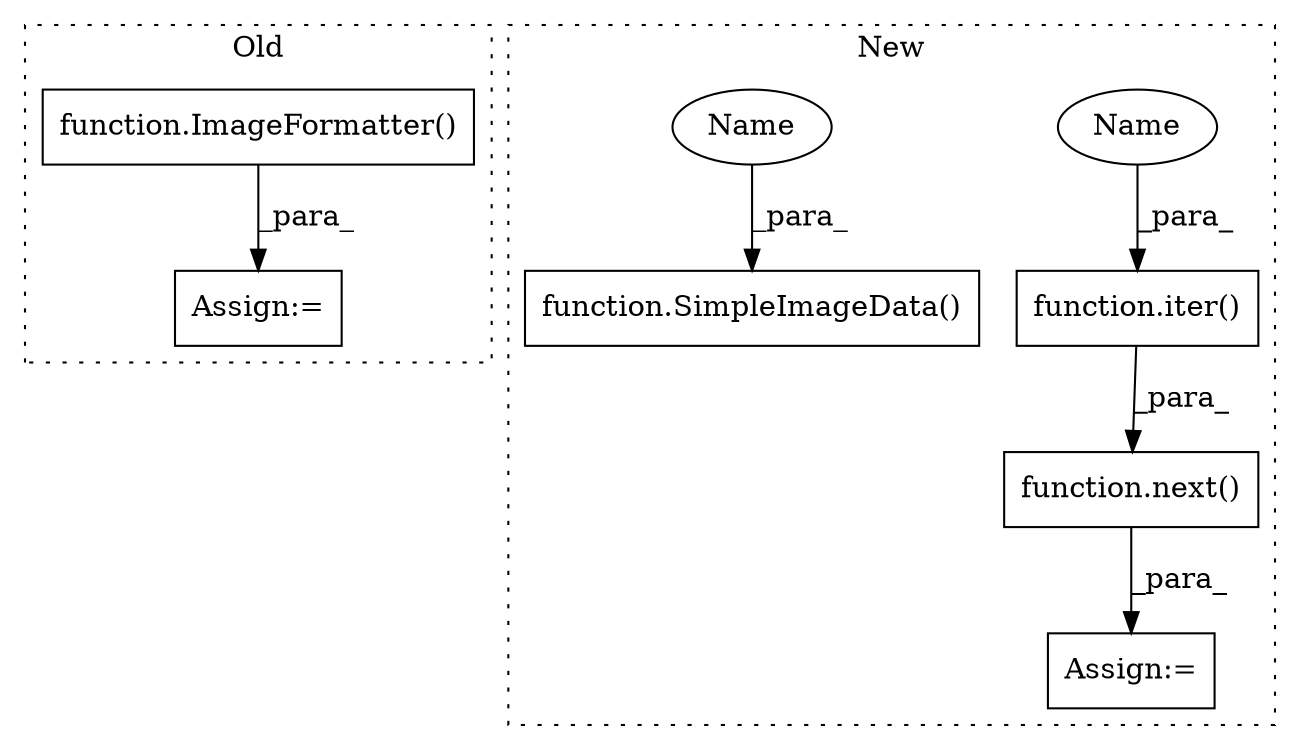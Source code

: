 digraph G {
subgraph cluster0 {
1 [label="function.ImageFormatter()" a="75" s="4353,4379" l="15,1" shape="box"];
4 [label="Assign:=" a="68" s="4350" l="3" shape="box"];
label = "Old";
style="dotted";
}
subgraph cluster1 {
2 [label="function.iter()" a="75" s="4084,4100" l="5,1" shape="box"];
3 [label="function.next()" a="75" s="4079,4101" l="5,1" shape="box"];
5 [label="Assign:=" a="68" s="4076" l="3" shape="box"];
6 [label="function.SimpleImageData()" a="75" s="4107,4134" l="16,1" shape="box"];
7 [label="Name" a="87" s="4089" l="11" shape="ellipse"];
8 [label="Name" a="87" s="4123" l="11" shape="ellipse"];
label = "New";
style="dotted";
}
1 -> 4 [label="_para_"];
2 -> 3 [label="_para_"];
3 -> 5 [label="_para_"];
7 -> 2 [label="_para_"];
8 -> 6 [label="_para_"];
}
